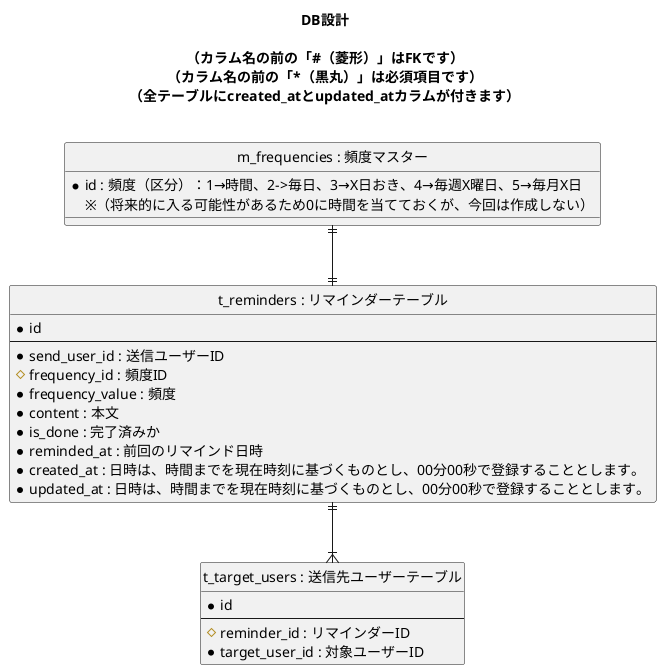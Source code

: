 @startuml

' hide the spot
hide circle

title
DB設計

（カラム名の前の「#（菱形）」はFKです）
（カラム名の前の「*（黒丸）」は必須項目です）
（全テーブルにcreated_atとupdated_atカラムが付きます）

endtitle


entity "m_frequencies : 頻度マスター" as m_frequencies {
  *id : 頻度（区分）：1→時間、2->毎日、3→X日おき、4→毎週X曜日、5→毎月X日
  ※（将来的に入る可能性があるため0に時間を当てておくが、今回は作成しない）
}

entity "t_reminders : リマインダーテーブル" as t_reminders {
  *id
  --
  *send_user_id : 送信ユーザーID
  #frequency_id : 頻度ID
  *frequency_value : 頻度
  *content : 本文
  *is_done : 完了済みか
  *reminded_at : 前回のリマインド日時
  *created_at : 日時は、時間までを現在時刻に基づくものとし、00分00秒で登録することとします。
  *updated_at : 日時は、時間までを現在時刻に基づくものとし、00分00秒で登録することとします。
}

entity "t_target_users : 送信先ユーザーテーブル" as t_target_users {
  *id
  --
  #reminder_id : リマインダーID
  *target_user_id : 対象ユーザーID
}


m_frequencies ||--|| t_reminders

t_reminders ||--|{ t_target_users

@enduml
